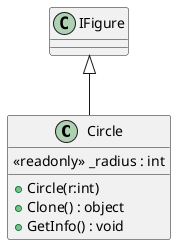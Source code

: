 @startuml
class Circle {
    <<readonly>> _radius : int
    + Circle(r:int)
    + Clone() : object
    + GetInfo() : void
}
IFigure <|-- Circle
@enduml

